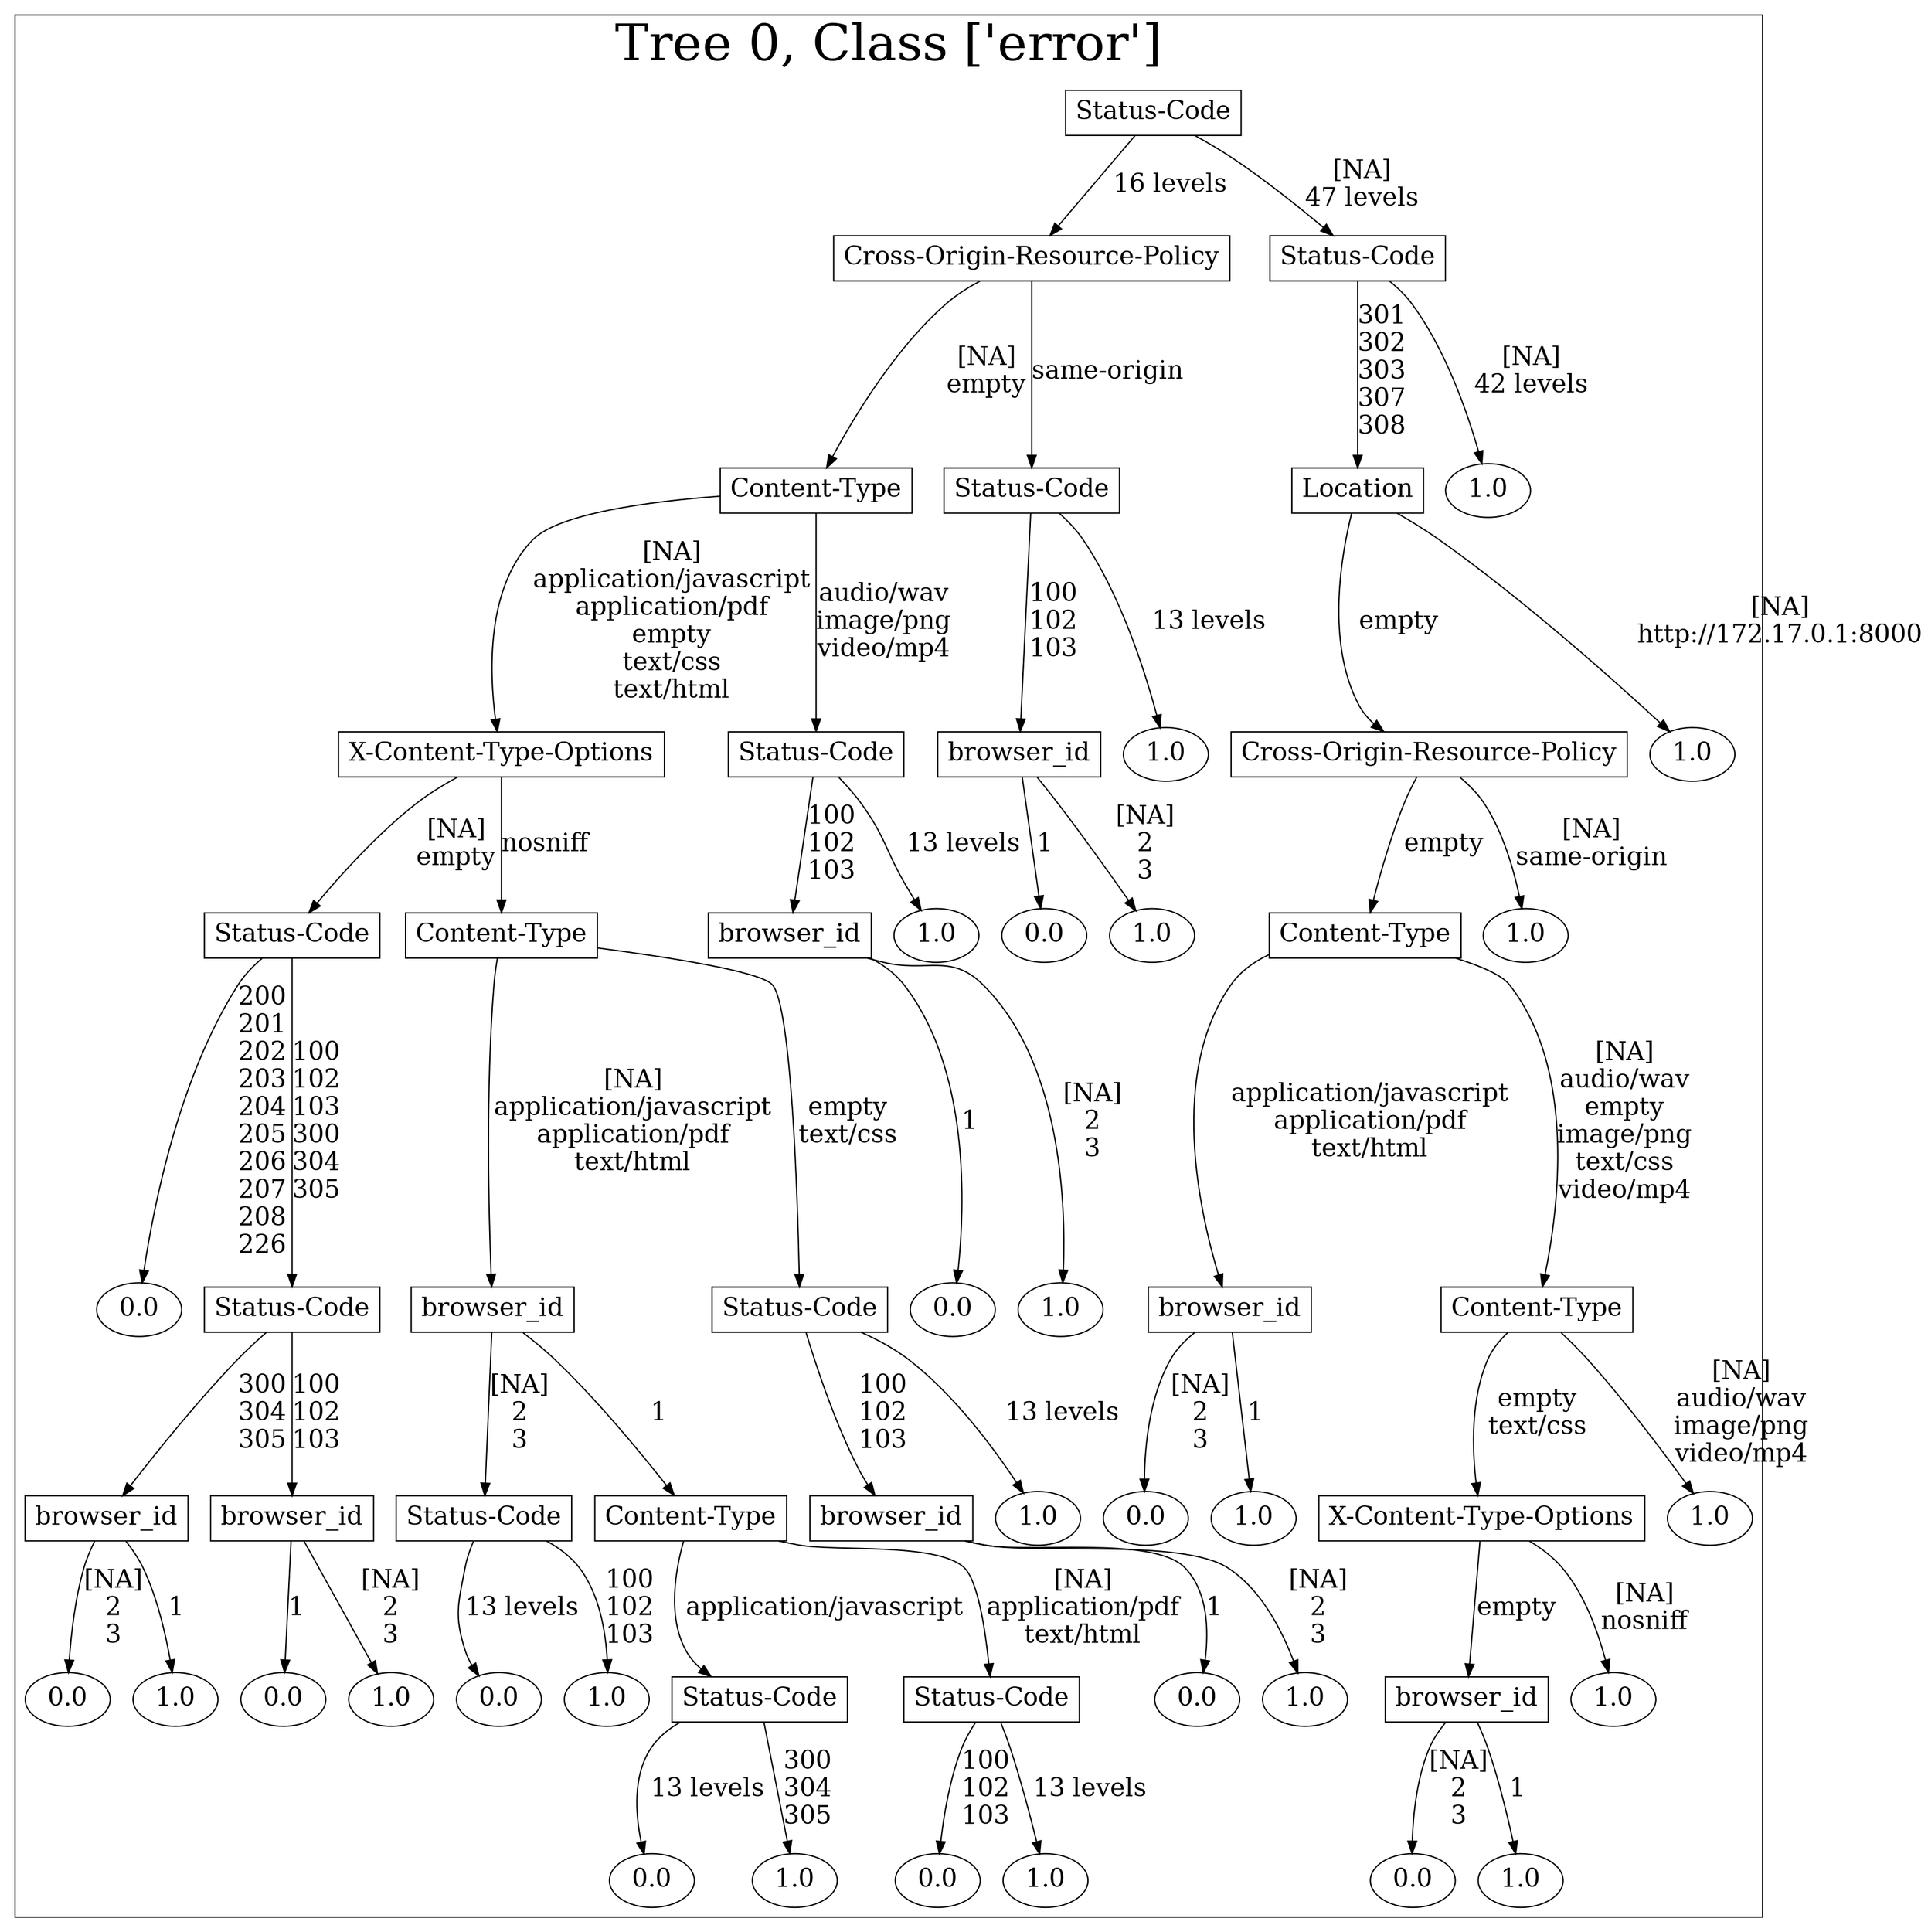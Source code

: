 /*
Generated by:
    http://https://github.com/h2oai/h2o-3/tree/master/h2o-genmodel/src/main/java/hex/genmodel/tools/PrintMojo.java
*/

/*
On a mac:

$ brew install graphviz
$ dot -Tpng file.gv -o file.png
$ open file.png
*/

digraph G {

subgraph cluster_0 {
/* Nodes */

/* Level 0 */
{
"SG_0_Node_0" [shape=box, fontsize=20, label="Status-Code"]
}

/* Level 1 */
{
"SG_0_Node_1" [shape=box, fontsize=20, label="Cross-Origin-Resource-Policy"]
"SG_0_Node_2" [shape=box, fontsize=20, label="Status-Code"]
}

/* Level 2 */
{
"SG_0_Node_3" [shape=box, fontsize=20, label="Content-Type"]
"SG_0_Node_4" [shape=box, fontsize=20, label="Status-Code"]
"SG_0_Node_5" [shape=box, fontsize=20, label="Location"]
"SG_0_Node_28" [fontsize=20, label="1.0"]
}

/* Level 3 */
{
"SG_0_Node_6" [shape=box, fontsize=20, label="X-Content-Type-Options"]
"SG_0_Node_7" [shape=box, fontsize=20, label="Status-Code"]
"SG_0_Node_8" [shape=box, fontsize=20, label="browser_id"]
"SG_0_Node_29" [fontsize=20, label="1.0"]
"SG_0_Node_9" [shape=box, fontsize=20, label="Cross-Origin-Resource-Policy"]
"SG_0_Node_30" [fontsize=20, label="1.0"]
}

/* Level 4 */
{
"SG_0_Node_10" [shape=box, fontsize=20, label="Status-Code"]
"SG_0_Node_11" [shape=box, fontsize=20, label="Content-Type"]
"SG_0_Node_12" [shape=box, fontsize=20, label="browser_id"]
"SG_0_Node_31" [fontsize=20, label="1.0"]
"SG_0_Node_32" [fontsize=20, label="0.0"]
"SG_0_Node_33" [fontsize=20, label="1.0"]
"SG_0_Node_13" [shape=box, fontsize=20, label="Content-Type"]
"SG_0_Node_34" [fontsize=20, label="1.0"]
}

/* Level 5 */
{
"SG_0_Node_35" [fontsize=20, label="0.0"]
"SG_0_Node_14" [shape=box, fontsize=20, label="Status-Code"]
"SG_0_Node_15" [shape=box, fontsize=20, label="browser_id"]
"SG_0_Node_16" [shape=box, fontsize=20, label="Status-Code"]
"SG_0_Node_36" [fontsize=20, label="0.0"]
"SG_0_Node_37" [fontsize=20, label="1.0"]
"SG_0_Node_17" [shape=box, fontsize=20, label="browser_id"]
"SG_0_Node_18" [shape=box, fontsize=20, label="Content-Type"]
}

/* Level 6 */
{
"SG_0_Node_19" [shape=box, fontsize=20, label="browser_id"]
"SG_0_Node_20" [shape=box, fontsize=20, label="browser_id"]
"SG_0_Node_21" [shape=box, fontsize=20, label="Status-Code"]
"SG_0_Node_22" [shape=box, fontsize=20, label="Content-Type"]
"SG_0_Node_23" [shape=box, fontsize=20, label="browser_id"]
"SG_0_Node_38" [fontsize=20, label="1.0"]
"SG_0_Node_39" [fontsize=20, label="0.0"]
"SG_0_Node_40" [fontsize=20, label="1.0"]
"SG_0_Node_24" [shape=box, fontsize=20, label="X-Content-Type-Options"]
"SG_0_Node_41" [fontsize=20, label="1.0"]
}

/* Level 7 */
{
"SG_0_Node_42" [fontsize=20, label="0.0"]
"SG_0_Node_43" [fontsize=20, label="1.0"]
"SG_0_Node_44" [fontsize=20, label="0.0"]
"SG_0_Node_45" [fontsize=20, label="1.0"]
"SG_0_Node_46" [fontsize=20, label="0.0"]
"SG_0_Node_47" [fontsize=20, label="1.0"]
"SG_0_Node_25" [shape=box, fontsize=20, label="Status-Code"]
"SG_0_Node_26" [shape=box, fontsize=20, label="Status-Code"]
"SG_0_Node_48" [fontsize=20, label="0.0"]
"SG_0_Node_49" [fontsize=20, label="1.0"]
"SG_0_Node_27" [shape=box, fontsize=20, label="browser_id"]
"SG_0_Node_50" [fontsize=20, label="1.0"]
}

/* Level 8 */
{
"SG_0_Node_51" [fontsize=20, label="0.0"]
"SG_0_Node_52" [fontsize=20, label="1.0"]
"SG_0_Node_53" [fontsize=20, label="0.0"]
"SG_0_Node_54" [fontsize=20, label="1.0"]
"SG_0_Node_55" [fontsize=20, label="0.0"]
"SG_0_Node_56" [fontsize=20, label="1.0"]
}

/* Edges */
"SG_0_Node_0" -> "SG_0_Node_1" [fontsize=20, label="16 levels
"]
"SG_0_Node_0" -> "SG_0_Node_2" [fontsize=20, label="[NA]
47 levels
"]
"SG_0_Node_2" -> "SG_0_Node_5" [fontsize=20, label="301
302
303
307
308
"]
"SG_0_Node_2" -> "SG_0_Node_28" [fontsize=20, label="[NA]
42 levels
"]
"SG_0_Node_5" -> "SG_0_Node_9" [fontsize=20, label="empty
"]
"SG_0_Node_5" -> "SG_0_Node_30" [fontsize=20, label="[NA]
http://172.17.0.1:8000
"]
"SG_0_Node_9" -> "SG_0_Node_13" [fontsize=20, label="empty
"]
"SG_0_Node_9" -> "SG_0_Node_34" [fontsize=20, label="[NA]
same-origin
"]
"SG_0_Node_13" -> "SG_0_Node_17" [fontsize=20, label="application/javascript
application/pdf
text/html
"]
"SG_0_Node_13" -> "SG_0_Node_18" [fontsize=20, label="[NA]
audio/wav
empty
image/png
text/css
video/mp4
"]
"SG_0_Node_18" -> "SG_0_Node_24" [fontsize=20, label="empty
text/css
"]
"SG_0_Node_18" -> "SG_0_Node_41" [fontsize=20, label="[NA]
audio/wav
image/png
video/mp4
"]
"SG_0_Node_24" -> "SG_0_Node_27" [fontsize=20, label="empty
"]
"SG_0_Node_24" -> "SG_0_Node_50" [fontsize=20, label="[NA]
nosniff
"]
"SG_0_Node_27" -> "SG_0_Node_55" [fontsize=20, label="[NA]
2
3
"]
"SG_0_Node_27" -> "SG_0_Node_56" [fontsize=20, label="1
"]
"SG_0_Node_17" -> "SG_0_Node_39" [fontsize=20, label="[NA]
2
3
"]
"SG_0_Node_17" -> "SG_0_Node_40" [fontsize=20, label="1
"]
"SG_0_Node_1" -> "SG_0_Node_3" [fontsize=20, label="[NA]
empty
"]
"SG_0_Node_1" -> "SG_0_Node_4" [fontsize=20, label="same-origin
"]
"SG_0_Node_4" -> "SG_0_Node_8" [fontsize=20, label="100
102
103
"]
"SG_0_Node_4" -> "SG_0_Node_29" [fontsize=20, label="13 levels
"]
"SG_0_Node_8" -> "SG_0_Node_32" [fontsize=20, label="1
"]
"SG_0_Node_8" -> "SG_0_Node_33" [fontsize=20, label="[NA]
2
3
"]
"SG_0_Node_3" -> "SG_0_Node_6" [fontsize=20, label="[NA]
application/javascript
application/pdf
empty
text/css
text/html
"]
"SG_0_Node_3" -> "SG_0_Node_7" [fontsize=20, label="audio/wav
image/png
video/mp4
"]
"SG_0_Node_7" -> "SG_0_Node_12" [fontsize=20, label="100
102
103
"]
"SG_0_Node_7" -> "SG_0_Node_31" [fontsize=20, label="13 levels
"]
"SG_0_Node_12" -> "SG_0_Node_36" [fontsize=20, label="1
"]
"SG_0_Node_12" -> "SG_0_Node_37" [fontsize=20, label="[NA]
2
3
"]
"SG_0_Node_6" -> "SG_0_Node_10" [fontsize=20, label="[NA]
empty
"]
"SG_0_Node_6" -> "SG_0_Node_11" [fontsize=20, label="nosniff
"]
"SG_0_Node_11" -> "SG_0_Node_15" [fontsize=20, label="[NA]
application/javascript
application/pdf
text/html
"]
"SG_0_Node_11" -> "SG_0_Node_16" [fontsize=20, label="empty
text/css
"]
"SG_0_Node_16" -> "SG_0_Node_23" [fontsize=20, label="100
102
103
"]
"SG_0_Node_16" -> "SG_0_Node_38" [fontsize=20, label="13 levels
"]
"SG_0_Node_23" -> "SG_0_Node_48" [fontsize=20, label="1
"]
"SG_0_Node_23" -> "SG_0_Node_49" [fontsize=20, label="[NA]
2
3
"]
"SG_0_Node_15" -> "SG_0_Node_21" [fontsize=20, label="[NA]
2
3
"]
"SG_0_Node_15" -> "SG_0_Node_22" [fontsize=20, label="1
"]
"SG_0_Node_22" -> "SG_0_Node_25" [fontsize=20, label="application/javascript
"]
"SG_0_Node_22" -> "SG_0_Node_26" [fontsize=20, label="[NA]
application/pdf
text/html
"]
"SG_0_Node_26" -> "SG_0_Node_53" [fontsize=20, label="100
102
103
"]
"SG_0_Node_26" -> "SG_0_Node_54" [fontsize=20, label="13 levels
"]
"SG_0_Node_25" -> "SG_0_Node_51" [fontsize=20, label="13 levels
"]
"SG_0_Node_25" -> "SG_0_Node_52" [fontsize=20, label="300
304
305
"]
"SG_0_Node_21" -> "SG_0_Node_46" [fontsize=20, label="13 levels
"]
"SG_0_Node_21" -> "SG_0_Node_47" [fontsize=20, label="100
102
103
"]
"SG_0_Node_10" -> "SG_0_Node_35" [fontsize=20, label="200
201
202
203
204
205
206
207
208
226
"]
"SG_0_Node_10" -> "SG_0_Node_14" [fontsize=20, label="100
102
103
300
304
305
"]
"SG_0_Node_14" -> "SG_0_Node_19" [fontsize=20, label="300
304
305
"]
"SG_0_Node_14" -> "SG_0_Node_20" [fontsize=20, label="100
102
103
"]
"SG_0_Node_20" -> "SG_0_Node_44" [fontsize=20, label="1
"]
"SG_0_Node_20" -> "SG_0_Node_45" [fontsize=20, label="[NA]
2
3
"]
"SG_0_Node_19" -> "SG_0_Node_42" [fontsize=20, label="[NA]
2
3
"]
"SG_0_Node_19" -> "SG_0_Node_43" [fontsize=20, label="1
"]

fontsize=40
label="Tree 0, Class ['error']"
}

}

